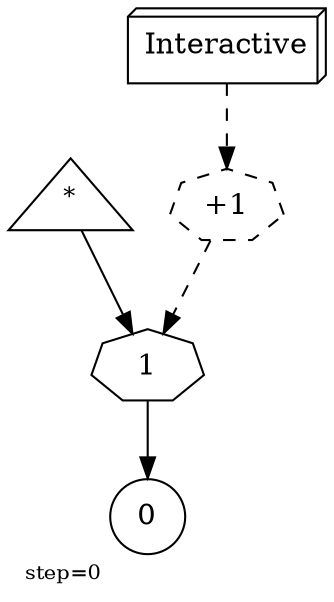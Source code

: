 digraph {
  graph  [labelloc=bottom,labeljust=left,fontsize="10",label="step=0"];
  "17" [shape=triangle,peripheries="1",label=<<SUP>*</SUP>>,labelfontcolor=black,color=black];
  "18" [shape=circle,peripheries="1",label=<0>,labelfontcolor=black,color=black];
  "20" [shape=box3d,peripheries="1",label=<Interactive<BR />>,labelfontcolor=black,color=black];
  "19" [label=<1>,peripheries="1",color=black,shape=septagon];
  "17" -> "19" [color=black];
  "19" -> "18" [color=black];
  "21" [label=<+1>,peripheries="1",color=black,style=dashed,shape=septagon];
  "20" -> "21" [style=dashed,color=black];
  "21" -> "19" [style=dashed,color=black];
}